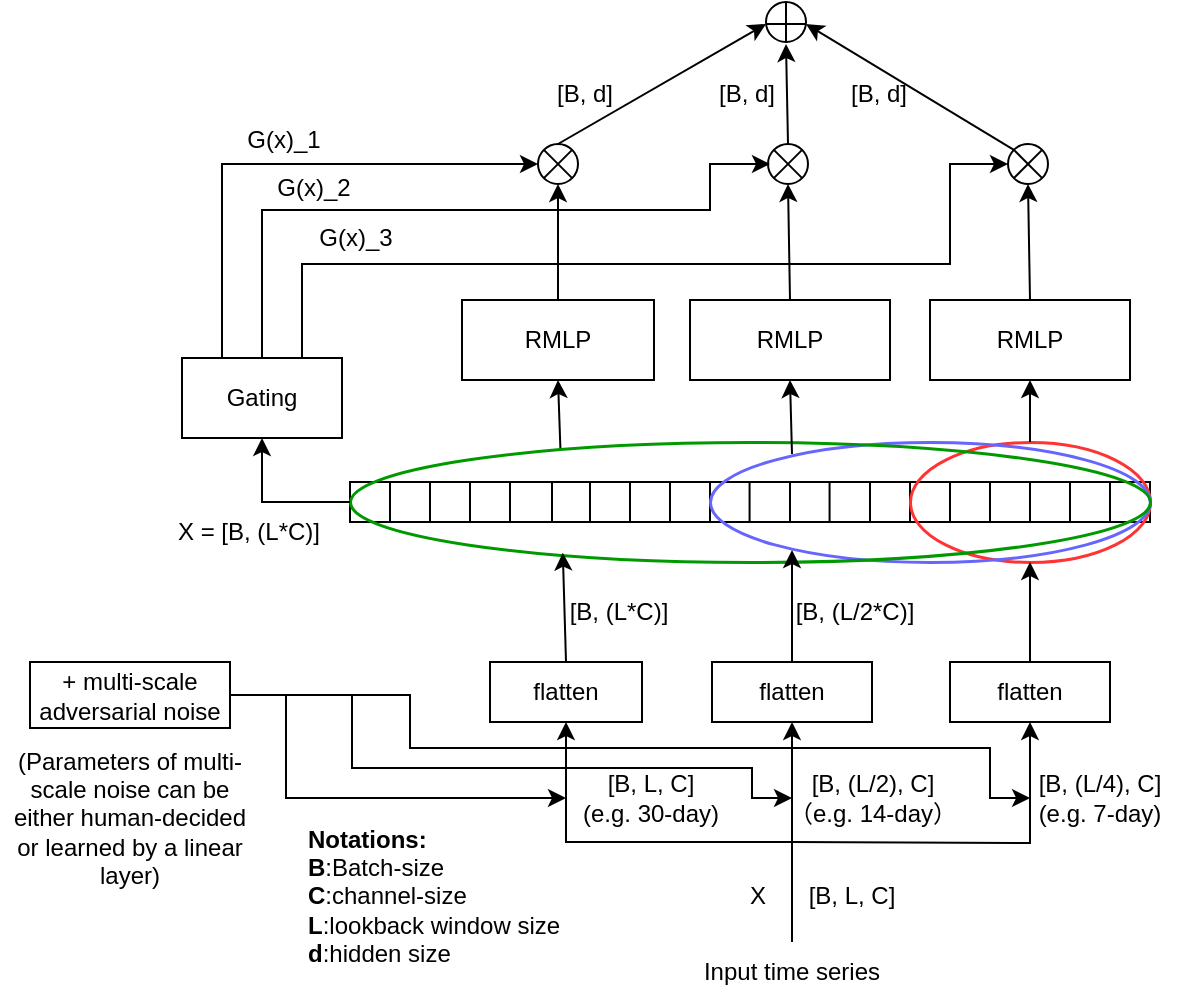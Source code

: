 <mxfile version="22.1.5" type="github">
  <diagram id="mCheTAdoRBEMM2ChDu2A" name="Page-1">
    <mxGraphModel dx="958" dy="434" grid="1" gridSize="10" guides="1" tooltips="1" connect="1" arrows="1" fold="1" page="1" pageScale="1" pageWidth="827" pageHeight="1169" math="0" shadow="0">
      <root>
        <mxCell id="0" />
        <mxCell id="1" parent="0" />
        <mxCell id="4p1qmTCOK1UH07okr2WW-84" value="" style="rounded=0;whiteSpace=wrap;html=1;" vertex="1" parent="1">
          <mxGeometry x="240" y="417" width="400" height="20" as="geometry" />
        </mxCell>
        <mxCell id="4p1qmTCOK1UH07okr2WW-85" value="" style="endArrow=none;html=1;rounded=0;exitX=0.06;exitY=0.006;exitDx=0;exitDy=0;exitPerimeter=0;entryX=0.06;entryY=1.006;entryDx=0;entryDy=0;entryPerimeter=0;" edge="1" parent="1">
          <mxGeometry width="50" height="50" relative="1" as="geometry">
            <mxPoint x="260.0" y="417.0" as="sourcePoint" />
            <mxPoint x="260.0" y="437.0" as="targetPoint" />
          </mxGeometry>
        </mxCell>
        <mxCell id="4p1qmTCOK1UH07okr2WW-86" value="" style="endArrow=none;html=1;rounded=0;exitX=0.06;exitY=0.006;exitDx=0;exitDy=0;exitPerimeter=0;entryX=0.06;entryY=1.006;entryDx=0;entryDy=0;entryPerimeter=0;" edge="1" parent="1">
          <mxGeometry width="50" height="50" relative="1" as="geometry">
            <mxPoint x="360" y="417" as="sourcePoint" />
            <mxPoint x="360" y="437" as="targetPoint" />
          </mxGeometry>
        </mxCell>
        <mxCell id="4p1qmTCOK1UH07okr2WW-87" value="" style="endArrow=none;html=1;rounded=0;exitX=0.06;exitY=0.006;exitDx=0;exitDy=0;exitPerimeter=0;entryX=0.06;entryY=1.006;entryDx=0;entryDy=0;entryPerimeter=0;" edge="1" parent="1">
          <mxGeometry width="50" height="50" relative="1" as="geometry">
            <mxPoint x="380" y="417" as="sourcePoint" />
            <mxPoint x="380" y="437" as="targetPoint" />
          </mxGeometry>
        </mxCell>
        <mxCell id="4p1qmTCOK1UH07okr2WW-88" value="" style="endArrow=none;html=1;rounded=0;exitX=0.06;exitY=0.006;exitDx=0;exitDy=0;exitPerimeter=0;entryX=0.06;entryY=1.006;entryDx=0;entryDy=0;entryPerimeter=0;" edge="1" parent="1">
          <mxGeometry width="50" height="50" relative="1" as="geometry">
            <mxPoint x="400" y="417" as="sourcePoint" />
            <mxPoint x="400" y="437" as="targetPoint" />
          </mxGeometry>
        </mxCell>
        <mxCell id="4p1qmTCOK1UH07okr2WW-89" value="" style="endArrow=none;html=1;rounded=0;exitX=0.06;exitY=0.006;exitDx=0;exitDy=0;exitPerimeter=0;entryX=0.06;entryY=1.006;entryDx=0;entryDy=0;entryPerimeter=0;" edge="1" parent="1">
          <mxGeometry width="50" height="50" relative="1" as="geometry">
            <mxPoint x="420" y="417" as="sourcePoint" />
            <mxPoint x="420" y="437" as="targetPoint" />
          </mxGeometry>
        </mxCell>
        <mxCell id="4p1qmTCOK1UH07okr2WW-90" value="" style="endArrow=none;html=1;rounded=0;exitX=0.06;exitY=0.006;exitDx=0;exitDy=0;exitPerimeter=0;entryX=0.06;entryY=1.006;entryDx=0;entryDy=0;entryPerimeter=0;" edge="1" parent="1">
          <mxGeometry width="50" height="50" relative="1" as="geometry">
            <mxPoint x="439.79" y="417" as="sourcePoint" />
            <mxPoint x="439.79" y="437" as="targetPoint" />
          </mxGeometry>
        </mxCell>
        <mxCell id="4p1qmTCOK1UH07okr2WW-91" value="" style="endArrow=none;html=1;rounded=0;exitX=0.06;exitY=0.006;exitDx=0;exitDy=0;exitPerimeter=0;entryX=0.06;entryY=1.006;entryDx=0;entryDy=0;entryPerimeter=0;" edge="1" parent="1">
          <mxGeometry width="50" height="50" relative="1" as="geometry">
            <mxPoint x="460" y="417" as="sourcePoint" />
            <mxPoint x="460" y="437" as="targetPoint" />
          </mxGeometry>
        </mxCell>
        <mxCell id="4p1qmTCOK1UH07okr2WW-92" value="" style="endArrow=none;html=1;rounded=0;exitX=0.06;exitY=0.006;exitDx=0;exitDy=0;exitPerimeter=0;entryX=0.06;entryY=1.006;entryDx=0;entryDy=0;entryPerimeter=0;" edge="1" parent="1">
          <mxGeometry width="50" height="50" relative="1" as="geometry">
            <mxPoint x="479.79" y="417" as="sourcePoint" />
            <mxPoint x="479.79" y="437" as="targetPoint" />
          </mxGeometry>
        </mxCell>
        <mxCell id="4p1qmTCOK1UH07okr2WW-93" value="" style="endArrow=none;html=1;rounded=0;exitX=0.06;exitY=0.006;exitDx=0;exitDy=0;exitPerimeter=0;entryX=0.06;entryY=1.006;entryDx=0;entryDy=0;entryPerimeter=0;" edge="1" parent="1">
          <mxGeometry width="50" height="50" relative="1" as="geometry">
            <mxPoint x="500" y="417" as="sourcePoint" />
            <mxPoint x="500" y="437" as="targetPoint" />
          </mxGeometry>
        </mxCell>
        <mxCell id="4p1qmTCOK1UH07okr2WW-94" value="" style="endArrow=none;html=1;rounded=0;exitX=0.06;exitY=0.006;exitDx=0;exitDy=0;exitPerimeter=0;entryX=0.06;entryY=1.006;entryDx=0;entryDy=0;entryPerimeter=0;" edge="1" parent="1">
          <mxGeometry width="50" height="50" relative="1" as="geometry">
            <mxPoint x="520" y="417" as="sourcePoint" />
            <mxPoint x="520" y="437" as="targetPoint" />
          </mxGeometry>
        </mxCell>
        <mxCell id="4p1qmTCOK1UH07okr2WW-95" value="" style="endArrow=none;html=1;rounded=0;exitX=0.06;exitY=0.006;exitDx=0;exitDy=0;exitPerimeter=0;entryX=0.06;entryY=1.006;entryDx=0;entryDy=0;entryPerimeter=0;" edge="1" parent="1">
          <mxGeometry width="50" height="50" relative="1" as="geometry">
            <mxPoint x="560" y="417" as="sourcePoint" />
            <mxPoint x="560" y="437" as="targetPoint" />
          </mxGeometry>
        </mxCell>
        <mxCell id="4p1qmTCOK1UH07okr2WW-96" value="" style="endArrow=none;html=1;rounded=0;exitX=0.06;exitY=0.006;exitDx=0;exitDy=0;exitPerimeter=0;entryX=0.06;entryY=1.006;entryDx=0;entryDy=0;entryPerimeter=0;" edge="1" parent="1">
          <mxGeometry width="50" height="50" relative="1" as="geometry">
            <mxPoint x="540" y="417" as="sourcePoint" />
            <mxPoint x="540" y="437" as="targetPoint" />
          </mxGeometry>
        </mxCell>
        <mxCell id="4p1qmTCOK1UH07okr2WW-97" value="" style="endArrow=none;html=1;rounded=0;exitX=0.06;exitY=0.006;exitDx=0;exitDy=0;exitPerimeter=0;entryX=0.06;entryY=1.006;entryDx=0;entryDy=0;entryPerimeter=0;" edge="1" parent="1">
          <mxGeometry width="50" height="50" relative="1" as="geometry">
            <mxPoint x="580" y="417" as="sourcePoint" />
            <mxPoint x="580" y="437" as="targetPoint" />
          </mxGeometry>
        </mxCell>
        <mxCell id="4p1qmTCOK1UH07okr2WW-98" value="" style="endArrow=none;html=1;rounded=0;exitX=0.06;exitY=0.006;exitDx=0;exitDy=0;exitPerimeter=0;entryX=0.06;entryY=1.006;entryDx=0;entryDy=0;entryPerimeter=0;" edge="1" parent="1">
          <mxGeometry width="50" height="50" relative="1" as="geometry">
            <mxPoint x="600" y="417" as="sourcePoint" />
            <mxPoint x="600" y="437" as="targetPoint" />
          </mxGeometry>
        </mxCell>
        <mxCell id="4p1qmTCOK1UH07okr2WW-99" value="" style="endArrow=none;html=1;rounded=0;exitX=0.06;exitY=0.006;exitDx=0;exitDy=0;exitPerimeter=0;entryX=0.06;entryY=1.006;entryDx=0;entryDy=0;entryPerimeter=0;" edge="1" parent="1">
          <mxGeometry width="50" height="50" relative="1" as="geometry">
            <mxPoint x="620" y="417" as="sourcePoint" />
            <mxPoint x="620" y="437" as="targetPoint" />
          </mxGeometry>
        </mxCell>
        <mxCell id="4p1qmTCOK1UH07okr2WW-100" value="" style="ellipse;whiteSpace=wrap;html=1;fillColor=none;strokeColor=#FF3333;strokeWidth=1.5;" vertex="1" parent="1">
          <mxGeometry x="520" y="397" width="120" height="60" as="geometry" />
        </mxCell>
        <mxCell id="4p1qmTCOK1UH07okr2WW-101" value="" style="ellipse;whiteSpace=wrap;html=1;fillColor=none;strokeColor=#6666FF;strokeWidth=1.5;" vertex="1" parent="1">
          <mxGeometry x="420" y="397" width="220" height="60" as="geometry" />
        </mxCell>
        <mxCell id="4p1qmTCOK1UH07okr2WW-102" value="" style="ellipse;whiteSpace=wrap;html=1;fillColor=none;strokeColor=#009900;strokeWidth=1.5;" vertex="1" parent="1">
          <mxGeometry x="240" y="397" width="400" height="60" as="geometry" />
        </mxCell>
        <mxCell id="4p1qmTCOK1UH07okr2WW-103" value="RMLP" style="rounded=0;whiteSpace=wrap;html=1;" vertex="1" parent="1">
          <mxGeometry x="296" y="326" width="96" height="40" as="geometry" />
        </mxCell>
        <mxCell id="4p1qmTCOK1UH07okr2WW-104" value="RMLP" style="rounded=0;whiteSpace=wrap;html=1;" vertex="1" parent="1">
          <mxGeometry x="410" y="326" width="100" height="40" as="geometry" />
        </mxCell>
        <mxCell id="4p1qmTCOK1UH07okr2WW-105" value="RMLP" style="rounded=0;whiteSpace=wrap;html=1;" vertex="1" parent="1">
          <mxGeometry x="530" y="326" width="100" height="40" as="geometry" />
        </mxCell>
        <mxCell id="4p1qmTCOK1UH07okr2WW-106" value="" style="endArrow=classic;html=1;rounded=0;exitX=0.263;exitY=0.051;exitDx=0;exitDy=0;entryX=0.5;entryY=1;entryDx=0;entryDy=0;exitPerimeter=0;" edge="1" parent="1" source="4p1qmTCOK1UH07okr2WW-102" target="4p1qmTCOK1UH07okr2WW-103">
          <mxGeometry width="50" height="50" relative="1" as="geometry">
            <mxPoint x="390" y="347" as="sourcePoint" />
            <mxPoint x="440" y="297" as="targetPoint" />
          </mxGeometry>
        </mxCell>
        <mxCell id="4p1qmTCOK1UH07okr2WW-107" value="" style="endArrow=classic;html=1;rounded=0;entryX=0.5;entryY=1;entryDx=0;entryDy=0;" edge="1" parent="1" target="4p1qmTCOK1UH07okr2WW-104">
          <mxGeometry width="50" height="50" relative="1" as="geometry">
            <mxPoint x="461" y="403" as="sourcePoint" />
            <mxPoint x="460" y="343" as="targetPoint" />
          </mxGeometry>
        </mxCell>
        <mxCell id="4p1qmTCOK1UH07okr2WW-108" value="" style="endArrow=classic;html=1;rounded=0;exitX=0.5;exitY=0;exitDx=0;exitDy=0;entryX=0.5;entryY=1;entryDx=0;entryDy=0;" edge="1" parent="1" source="4p1qmTCOK1UH07okr2WW-100" target="4p1qmTCOK1UH07okr2WW-105">
          <mxGeometry width="50" height="50" relative="1" as="geometry">
            <mxPoint x="570" y="331.5" as="sourcePoint" />
            <mxPoint x="574" y="222.5" as="targetPoint" />
          </mxGeometry>
        </mxCell>
        <mxCell id="4p1qmTCOK1UH07okr2WW-109" value="Gating" style="rounded=0;whiteSpace=wrap;html=1;" vertex="1" parent="1">
          <mxGeometry x="156" y="355" width="80" height="40" as="geometry" />
        </mxCell>
        <mxCell id="4p1qmTCOK1UH07okr2WW-110" value="" style="endArrow=classic;html=1;rounded=0;exitX=0;exitY=0.5;exitDx=0;exitDy=0;entryX=0.5;entryY=1;entryDx=0;entryDy=0;" edge="1" parent="1" source="4p1qmTCOK1UH07okr2WW-84" target="4p1qmTCOK1UH07okr2WW-109">
          <mxGeometry width="50" height="50" relative="1" as="geometry">
            <mxPoint x="340" y="437" as="sourcePoint" />
            <mxPoint x="390" y="387" as="targetPoint" />
            <Array as="points">
              <mxPoint x="196" y="427" />
            </Array>
          </mxGeometry>
        </mxCell>
        <mxCell id="4p1qmTCOK1UH07okr2WW-111" value="" style="ellipse;whiteSpace=wrap;html=1;aspect=fixed;fillColor=none;" vertex="1" parent="1">
          <mxGeometry x="334" y="248" width="20" height="20" as="geometry" />
        </mxCell>
        <mxCell id="4p1qmTCOK1UH07okr2WW-112" value="" style="endArrow=none;html=1;rounded=0;exitX=0;exitY=1;exitDx=0;exitDy=0;entryX=1;entryY=0;entryDx=0;entryDy=0;" edge="1" parent="1" source="4p1qmTCOK1UH07okr2WW-111" target="4p1qmTCOK1UH07okr2WW-111">
          <mxGeometry width="50" height="50" relative="1" as="geometry">
            <mxPoint x="337.653" y="272.877" as="sourcePoint" />
            <mxPoint x="360.35" y="253.12" as="targetPoint" />
          </mxGeometry>
        </mxCell>
        <mxCell id="4p1qmTCOK1UH07okr2WW-113" value="" style="endArrow=none;html=1;rounded=0;exitX=0;exitY=0;exitDx=0;exitDy=0;entryX=1;entryY=1;entryDx=0;entryDy=0;" edge="1" parent="1" source="4p1qmTCOK1UH07okr2WW-111" target="4p1qmTCOK1UH07okr2WW-111">
          <mxGeometry width="50" height="50" relative="1" as="geometry">
            <mxPoint x="348" y="284" as="sourcePoint" />
            <mxPoint x="371" y="264" as="targetPoint" />
          </mxGeometry>
        </mxCell>
        <mxCell id="4p1qmTCOK1UH07okr2WW-114" value="" style="ellipse;whiteSpace=wrap;html=1;aspect=fixed;fillColor=none;" vertex="1" parent="1">
          <mxGeometry x="449" y="248" width="20" height="20" as="geometry" />
        </mxCell>
        <mxCell id="4p1qmTCOK1UH07okr2WW-115" value="" style="endArrow=none;html=1;rounded=0;exitX=0;exitY=1;exitDx=0;exitDy=0;entryX=1;entryY=0;entryDx=0;entryDy=0;" edge="1" parent="1" source="4p1qmTCOK1UH07okr2WW-114" target="4p1qmTCOK1UH07okr2WW-114">
          <mxGeometry width="50" height="50" relative="1" as="geometry">
            <mxPoint x="422.653" y="282.877" as="sourcePoint" />
            <mxPoint x="445.35" y="263.12" as="targetPoint" />
          </mxGeometry>
        </mxCell>
        <mxCell id="4p1qmTCOK1UH07okr2WW-116" value="" style="endArrow=none;html=1;rounded=0;exitX=0;exitY=0;exitDx=0;exitDy=0;entryX=1;entryY=1;entryDx=0;entryDy=0;" edge="1" parent="1" source="4p1qmTCOK1UH07okr2WW-114" target="4p1qmTCOK1UH07okr2WW-114">
          <mxGeometry width="50" height="50" relative="1" as="geometry">
            <mxPoint x="433" y="294" as="sourcePoint" />
            <mxPoint x="456" y="274" as="targetPoint" />
          </mxGeometry>
        </mxCell>
        <mxCell id="4p1qmTCOK1UH07okr2WW-117" value="" style="ellipse;whiteSpace=wrap;html=1;aspect=fixed;fillColor=none;" vertex="1" parent="1">
          <mxGeometry x="569" y="248" width="20" height="20" as="geometry" />
        </mxCell>
        <mxCell id="4p1qmTCOK1UH07okr2WW-118" value="" style="endArrow=none;html=1;rounded=0;exitX=0;exitY=1;exitDx=0;exitDy=0;entryX=1;entryY=0;entryDx=0;entryDy=0;" edge="1" parent="1" source="4p1qmTCOK1UH07okr2WW-117" target="4p1qmTCOK1UH07okr2WW-117">
          <mxGeometry width="50" height="50" relative="1" as="geometry">
            <mxPoint x="572.653" y="272.877" as="sourcePoint" />
            <mxPoint x="595.35" y="253.12" as="targetPoint" />
          </mxGeometry>
        </mxCell>
        <mxCell id="4p1qmTCOK1UH07okr2WW-119" value="" style="endArrow=none;html=1;rounded=0;exitX=0;exitY=0;exitDx=0;exitDy=0;entryX=1;entryY=1;entryDx=0;entryDy=0;" edge="1" parent="1" source="4p1qmTCOK1UH07okr2WW-117" target="4p1qmTCOK1UH07okr2WW-117">
          <mxGeometry width="50" height="50" relative="1" as="geometry">
            <mxPoint x="583" y="284" as="sourcePoint" />
            <mxPoint x="606" y="264" as="targetPoint" />
          </mxGeometry>
        </mxCell>
        <mxCell id="4p1qmTCOK1UH07okr2WW-120" value="" style="endArrow=classic;html=1;rounded=0;entryX=0;entryY=0.5;entryDx=0;entryDy=0;exitX=0.25;exitY=0;exitDx=0;exitDy=0;" edge="1" parent="1" source="4p1qmTCOK1UH07okr2WW-109" target="4p1qmTCOK1UH07okr2WW-111">
          <mxGeometry width="50" height="50" relative="1" as="geometry">
            <mxPoint x="176" y="350" as="sourcePoint" />
            <mxPoint x="270" y="238" as="targetPoint" />
            <Array as="points">
              <mxPoint x="176" y="258" />
            </Array>
          </mxGeometry>
        </mxCell>
        <mxCell id="4p1qmTCOK1UH07okr2WW-121" value="" style="endArrow=classic;html=1;rounded=0;exitX=0.5;exitY=0;exitDx=0;exitDy=0;entryX=0.5;entryY=1;entryDx=0;entryDy=0;" edge="1" parent="1" source="4p1qmTCOK1UH07okr2WW-103" target="4p1qmTCOK1UH07okr2WW-111">
          <mxGeometry width="50" height="50" relative="1" as="geometry">
            <mxPoint x="370" y="306" as="sourcePoint" />
            <mxPoint x="420" y="266" as="targetPoint" />
          </mxGeometry>
        </mxCell>
        <mxCell id="4p1qmTCOK1UH07okr2WW-122" value="" style="endArrow=classic;html=1;rounded=0;exitX=0.5;exitY=0;exitDx=0;exitDy=0;entryX=0.5;entryY=1;entryDx=0;entryDy=0;" edge="1" parent="1" source="4p1qmTCOK1UH07okr2WW-104" target="4p1qmTCOK1UH07okr2WW-114">
          <mxGeometry width="50" height="50" relative="1" as="geometry">
            <mxPoint x="330" y="246" as="sourcePoint" />
            <mxPoint x="380" y="196" as="targetPoint" />
          </mxGeometry>
        </mxCell>
        <mxCell id="4p1qmTCOK1UH07okr2WW-123" value="" style="endArrow=classic;html=1;rounded=0;exitX=0.5;exitY=0;exitDx=0;exitDy=0;entryX=0.5;entryY=1;entryDx=0;entryDy=0;" edge="1" parent="1" source="4p1qmTCOK1UH07okr2WW-105" target="4p1qmTCOK1UH07okr2WW-117">
          <mxGeometry width="50" height="50" relative="1" as="geometry">
            <mxPoint x="480" y="323" as="sourcePoint" />
            <mxPoint x="480" y="266" as="targetPoint" />
          </mxGeometry>
        </mxCell>
        <mxCell id="4p1qmTCOK1UH07okr2WW-124" value="" style="endArrow=classic;html=1;rounded=0;exitX=0.5;exitY=0;exitDx=0;exitDy=0;" edge="1" parent="1" source="4p1qmTCOK1UH07okr2WW-109">
          <mxGeometry width="50" height="50" relative="1" as="geometry">
            <mxPoint x="196" y="368" as="sourcePoint" />
            <mxPoint x="450" y="258" as="targetPoint" />
            <Array as="points">
              <mxPoint x="196" y="281" />
              <mxPoint x="420" y="281" />
              <mxPoint x="420" y="258" />
            </Array>
          </mxGeometry>
        </mxCell>
        <mxCell id="4p1qmTCOK1UH07okr2WW-125" value="" style="endArrow=classic;html=1;rounded=0;entryX=0;entryY=0.5;entryDx=0;entryDy=0;exitX=0.75;exitY=0;exitDx=0;exitDy=0;" edge="1" parent="1" source="4p1qmTCOK1UH07okr2WW-109" target="4p1qmTCOK1UH07okr2WW-117">
          <mxGeometry width="50" height="50" relative="1" as="geometry">
            <mxPoint x="220" y="350" as="sourcePoint" />
            <mxPoint x="470" y="268" as="targetPoint" />
            <Array as="points">
              <mxPoint x="216" y="308" />
              <mxPoint x="540" y="308" />
              <mxPoint x="540" y="258" />
            </Array>
          </mxGeometry>
        </mxCell>
        <mxCell id="4p1qmTCOK1UH07okr2WW-126" value="" style="ellipse;whiteSpace=wrap;html=1;aspect=fixed;fillColor=none;direction=east;flipH=1;flipV=1;" vertex="1" parent="1">
          <mxGeometry x="448" y="177" width="20" height="20" as="geometry" />
        </mxCell>
        <mxCell id="4p1qmTCOK1UH07okr2WW-127" value="" style="endArrow=none;html=1;rounded=0;exitX=0;exitY=0.5;exitDx=0;exitDy=0;entryX=1;entryY=0.5;entryDx=0;entryDy=0;" edge="1" parent="1">
          <mxGeometry width="50" height="50" relative="1" as="geometry">
            <mxPoint x="448" y="188" as="sourcePoint" />
            <mxPoint x="468" y="188" as="targetPoint" />
          </mxGeometry>
        </mxCell>
        <mxCell id="4p1qmTCOK1UH07okr2WW-128" value="" style="endArrow=none;html=1;rounded=0;exitX=0.5;exitY=0;exitDx=0;exitDy=0;entryX=0.5;entryY=1;entryDx=0;entryDy=0;" edge="1" parent="1" source="4p1qmTCOK1UH07okr2WW-126" target="4p1qmTCOK1UH07okr2WW-126">
          <mxGeometry width="50" height="50" relative="1" as="geometry">
            <mxPoint x="454" y="161.0" as="sourcePoint" />
            <mxPoint x="431" y="181.0" as="targetPoint" />
          </mxGeometry>
        </mxCell>
        <mxCell id="4p1qmTCOK1UH07okr2WW-129" value="" style="endArrow=classic;html=1;rounded=0;exitX=0.5;exitY=0;exitDx=0;exitDy=0;entryX=0;entryY=0.5;entryDx=0;entryDy=0;" edge="1" parent="1" source="4p1qmTCOK1UH07okr2WW-111">
          <mxGeometry width="50" height="50" relative="1" as="geometry">
            <mxPoint x="350" y="208" as="sourcePoint" />
            <mxPoint x="448" y="188" as="targetPoint" />
          </mxGeometry>
        </mxCell>
        <mxCell id="4p1qmTCOK1UH07okr2WW-130" value="" style="endArrow=classic;html=1;rounded=0;exitX=0.5;exitY=0;exitDx=0;exitDy=0;entryX=0.5;entryY=1;entryDx=0;entryDy=0;" edge="1" parent="1" source="4p1qmTCOK1UH07okr2WW-114">
          <mxGeometry width="50" height="50" relative="1" as="geometry">
            <mxPoint x="485" y="238" as="sourcePoint" />
            <mxPoint x="458" y="198" as="targetPoint" />
          </mxGeometry>
        </mxCell>
        <mxCell id="4p1qmTCOK1UH07okr2WW-131" style="edgeStyle=orthogonalEdgeStyle;rounded=0;orthogonalLoop=1;jettySize=auto;html=1;exitX=0.5;exitY=0;exitDx=0;exitDy=0;entryX=0.5;entryY=1;entryDx=0;entryDy=0;" edge="1" parent="1" target="4p1qmTCOK1UH07okr2WW-138">
          <mxGeometry relative="1" as="geometry">
            <mxPoint x="461" y="627" as="sourcePoint" />
            <mxPoint x="370" y="577" as="targetPoint" />
            <Array as="points">
              <mxPoint x="461" y="597" />
              <mxPoint x="348" y="597" />
            </Array>
          </mxGeometry>
        </mxCell>
        <mxCell id="4p1qmTCOK1UH07okr2WW-132" style="edgeStyle=orthogonalEdgeStyle;rounded=0;orthogonalLoop=1;jettySize=auto;html=1;entryX=0.5;entryY=1;entryDx=0;entryDy=0;" edge="1" parent="1" target="4p1qmTCOK1UH07okr2WW-140">
          <mxGeometry relative="1" as="geometry">
            <mxPoint x="461" y="597" as="sourcePoint" />
            <mxPoint x="577" y="577" as="targetPoint" />
          </mxGeometry>
        </mxCell>
        <mxCell id="4p1qmTCOK1UH07okr2WW-133" value="X" style="text;html=1;strokeColor=none;fillColor=none;align=center;verticalAlign=middle;whiteSpace=wrap;rounded=0;" vertex="1" parent="1">
          <mxGeometry x="434" y="609" width="20" height="30" as="geometry" />
        </mxCell>
        <mxCell id="4p1qmTCOK1UH07okr2WW-134" value="[B, L, C]" style="text;html=1;strokeColor=none;fillColor=none;align=center;verticalAlign=middle;whiteSpace=wrap;rounded=0;" vertex="1" parent="1">
          <mxGeometry x="466" y="609" width="50" height="30" as="geometry" />
        </mxCell>
        <mxCell id="4p1qmTCOK1UH07okr2WW-135" value="[B, L, C]&lt;br&gt;(e.g. 30-day)" style="text;html=1;strokeColor=none;fillColor=none;align=center;verticalAlign=middle;whiteSpace=wrap;rounded=0;" vertex="1" parent="1">
          <mxGeometry x="351" y="560" width="79" height="30" as="geometry" />
        </mxCell>
        <mxCell id="4p1qmTCOK1UH07okr2WW-136" value="[B, (L/2), C]&lt;br&gt;（e.g. 14-day）" style="text;html=1;strokeColor=none;fillColor=none;align=center;verticalAlign=middle;whiteSpace=wrap;rounded=0;" vertex="1" parent="1">
          <mxGeometry x="454" y="560" width="95" height="30" as="geometry" />
        </mxCell>
        <mxCell id="4p1qmTCOK1UH07okr2WW-137" value="[B, (L/4), C]&lt;br&gt;(e.g. 7-day)" style="text;html=1;strokeColor=none;fillColor=none;align=center;verticalAlign=middle;whiteSpace=wrap;rounded=0;" vertex="1" parent="1">
          <mxGeometry x="575" y="560" width="80" height="30" as="geometry" />
        </mxCell>
        <mxCell id="4p1qmTCOK1UH07okr2WW-138" value="flatten" style="rounded=0;whiteSpace=wrap;html=1;" vertex="1" parent="1">
          <mxGeometry x="310" y="507" width="76" height="30" as="geometry" />
        </mxCell>
        <mxCell id="4p1qmTCOK1UH07okr2WW-139" value="flatten" style="rounded=0;whiteSpace=wrap;html=1;" vertex="1" parent="1">
          <mxGeometry x="421" y="507" width="80" height="30" as="geometry" />
        </mxCell>
        <mxCell id="4p1qmTCOK1UH07okr2WW-140" value="flatten" style="rounded=0;whiteSpace=wrap;html=1;" vertex="1" parent="1">
          <mxGeometry x="540" y="507" width="80" height="30" as="geometry" />
        </mxCell>
        <mxCell id="4p1qmTCOK1UH07okr2WW-141" value="" style="endArrow=classic;html=1;rounded=0;exitX=0.5;exitY=0;exitDx=0;exitDy=0;entryX=0.266;entryY=0.922;entryDx=0;entryDy=0;entryPerimeter=0;" edge="1" parent="1" source="4p1qmTCOK1UH07okr2WW-138" target="4p1qmTCOK1UH07okr2WW-102">
          <mxGeometry width="50" height="50" relative="1" as="geometry">
            <mxPoint x="420" y="557" as="sourcePoint" />
            <mxPoint x="370" y="447" as="targetPoint" />
          </mxGeometry>
        </mxCell>
        <mxCell id="4p1qmTCOK1UH07okr2WW-142" value="" style="endArrow=classic;html=1;rounded=0;exitX=0.5;exitY=0;exitDx=0;exitDy=0;" edge="1" parent="1" source="4p1qmTCOK1UH07okr2WW-139">
          <mxGeometry width="50" height="50" relative="1" as="geometry">
            <mxPoint x="461" y="510" as="sourcePoint" />
            <mxPoint x="461" y="451" as="targetPoint" />
          </mxGeometry>
        </mxCell>
        <mxCell id="4p1qmTCOK1UH07okr2WW-143" value="" style="endArrow=classic;html=1;rounded=0;exitX=0.5;exitY=0;exitDx=0;exitDy=0;entryX=0.5;entryY=1;entryDx=0;entryDy=0;" edge="1" parent="1" source="4p1qmTCOK1UH07okr2WW-140" target="4p1qmTCOK1UH07okr2WW-100">
          <mxGeometry width="50" height="50" relative="1" as="geometry">
            <mxPoint x="430" y="397" as="sourcePoint" />
            <mxPoint x="570" y="467" as="targetPoint" />
          </mxGeometry>
        </mxCell>
        <mxCell id="4p1qmTCOK1UH07okr2WW-144" value="" style="endArrow=none;html=1;rounded=0;exitX=0.06;exitY=0.006;exitDx=0;exitDy=0;exitPerimeter=0;entryX=0.06;entryY=1.006;entryDx=0;entryDy=0;entryPerimeter=0;" edge="1" parent="1">
          <mxGeometry width="50" height="50" relative="1" as="geometry">
            <mxPoint x="341" y="417" as="sourcePoint" />
            <mxPoint x="341" y="437" as="targetPoint" />
          </mxGeometry>
        </mxCell>
        <mxCell id="4p1qmTCOK1UH07okr2WW-145" value="" style="endArrow=none;html=1;rounded=0;exitX=0.06;exitY=0.006;exitDx=0;exitDy=0;exitPerimeter=0;entryX=0.06;entryY=1.006;entryDx=0;entryDy=0;entryPerimeter=0;" edge="1" parent="1">
          <mxGeometry width="50" height="50" relative="1" as="geometry">
            <mxPoint x="320" y="417" as="sourcePoint" />
            <mxPoint x="320" y="437" as="targetPoint" />
          </mxGeometry>
        </mxCell>
        <mxCell id="4p1qmTCOK1UH07okr2WW-146" value="" style="endArrow=none;html=1;rounded=0;exitX=0.06;exitY=0.006;exitDx=0;exitDy=0;exitPerimeter=0;entryX=0.06;entryY=1.006;entryDx=0;entryDy=0;entryPerimeter=0;" edge="1" parent="1">
          <mxGeometry width="50" height="50" relative="1" as="geometry">
            <mxPoint x="300" y="417" as="sourcePoint" />
            <mxPoint x="300" y="437" as="targetPoint" />
          </mxGeometry>
        </mxCell>
        <mxCell id="4p1qmTCOK1UH07okr2WW-147" value="" style="endArrow=none;html=1;rounded=0;exitX=0.06;exitY=0.006;exitDx=0;exitDy=0;exitPerimeter=0;entryX=0.06;entryY=1.006;entryDx=0;entryDy=0;entryPerimeter=0;" edge="1" parent="1">
          <mxGeometry width="50" height="50" relative="1" as="geometry">
            <mxPoint x="280" y="417" as="sourcePoint" />
            <mxPoint x="280" y="437" as="targetPoint" />
          </mxGeometry>
        </mxCell>
        <mxCell id="4p1qmTCOK1UH07okr2WW-148" value="[B, (L*C)]" style="text;html=1;strokeColor=none;fillColor=none;align=center;verticalAlign=middle;whiteSpace=wrap;rounded=0;" vertex="1" parent="1">
          <mxGeometry x="335" y="467" width="79" height="30" as="geometry" />
        </mxCell>
        <mxCell id="4p1qmTCOK1UH07okr2WW-149" value="[B, (L/2*C)]" style="text;html=1;strokeColor=none;fillColor=none;align=center;verticalAlign=middle;whiteSpace=wrap;rounded=0;" vertex="1" parent="1">
          <mxGeometry x="445" y="467" width="95" height="30" as="geometry" />
        </mxCell>
        <mxCell id="4p1qmTCOK1UH07okr2WW-150" style="edgeStyle=orthogonalEdgeStyle;rounded=0;orthogonalLoop=1;jettySize=auto;html=1;exitX=0.5;exitY=1;exitDx=0;exitDy=0;" edge="1" parent="1" source="4p1qmTCOK1UH07okr2WW-103" target="4p1qmTCOK1UH07okr2WW-103">
          <mxGeometry relative="1" as="geometry" />
        </mxCell>
        <mxCell id="4p1qmTCOK1UH07okr2WW-151" value="&lt;b&gt;Notations:&lt;/b&gt;&lt;br&gt;&lt;b&gt;B&lt;/b&gt;:Batch-size&lt;br&gt;&lt;b&gt;C&lt;/b&gt;:channel-size&lt;br&gt;&lt;b&gt;L&lt;/b&gt;:lookback window size&lt;br&gt;&lt;b&gt;d&lt;/b&gt;:hidden size" style="text;html=1;strokeColor=none;fillColor=none;align=left;verticalAlign=middle;whiteSpace=wrap;rounded=0;" vertex="1" parent="1">
          <mxGeometry x="217" y="609" width="134" height="30" as="geometry" />
        </mxCell>
        <mxCell id="4p1qmTCOK1UH07okr2WW-152" style="edgeStyle=orthogonalEdgeStyle;rounded=0;orthogonalLoop=1;jettySize=auto;html=1;" edge="1" parent="1" source="4p1qmTCOK1UH07okr2WW-153" target="4p1qmTCOK1UH07okr2WW-139">
          <mxGeometry relative="1" as="geometry" />
        </mxCell>
        <mxCell id="4p1qmTCOK1UH07okr2WW-153" value="Input time series" style="text;html=1;strokeColor=none;fillColor=none;align=center;verticalAlign=middle;whiteSpace=wrap;rounded=0;" vertex="1" parent="1">
          <mxGeometry x="376" y="647" width="170" height="30" as="geometry" />
        </mxCell>
        <mxCell id="4p1qmTCOK1UH07okr2WW-154" value="[B, d]" style="text;html=1;strokeColor=none;fillColor=none;align=center;verticalAlign=middle;whiteSpace=wrap;rounded=0;" vertex="1" parent="1">
          <mxGeometry x="341" y="208" width="33" height="30" as="geometry" />
        </mxCell>
        <mxCell id="4p1qmTCOK1UH07okr2WW-155" value="[B, d]" style="text;html=1;strokeColor=none;fillColor=none;align=center;verticalAlign=middle;whiteSpace=wrap;rounded=0;" vertex="1" parent="1">
          <mxGeometry x="422" y="208" width="33" height="30" as="geometry" />
        </mxCell>
        <mxCell id="4p1qmTCOK1UH07okr2WW-156" value="[B, d]" style="text;html=1;strokeColor=none;fillColor=none;align=center;verticalAlign=middle;whiteSpace=wrap;rounded=0;" vertex="1" parent="1">
          <mxGeometry x="488" y="208" width="33" height="30" as="geometry" />
        </mxCell>
        <mxCell id="4p1qmTCOK1UH07okr2WW-157" value="" style="endArrow=classic;html=1;rounded=0;exitX=0;exitY=0;exitDx=0;exitDy=0;entryX=1;entryY=0.5;entryDx=0;entryDy=0;" edge="1" parent="1" source="4p1qmTCOK1UH07okr2WW-117">
          <mxGeometry width="50" height="50" relative="1" as="geometry">
            <mxPoint x="410" y="198" as="sourcePoint" />
            <mxPoint x="468" y="188" as="targetPoint" />
          </mxGeometry>
        </mxCell>
        <mxCell id="4p1qmTCOK1UH07okr2WW-158" value="X = [B, (L*C)]" style="text;html=1;strokeColor=none;fillColor=none;align=center;verticalAlign=middle;whiteSpace=wrap;rounded=0;" vertex="1" parent="1">
          <mxGeometry x="150" y="427" width="79" height="30" as="geometry" />
        </mxCell>
        <mxCell id="4p1qmTCOK1UH07okr2WW-159" value="G(x)_1" style="text;html=1;strokeColor=none;fillColor=none;align=center;verticalAlign=middle;whiteSpace=wrap;rounded=0;" vertex="1" parent="1">
          <mxGeometry x="185" y="238" width="44" height="16" as="geometry" />
        </mxCell>
        <mxCell id="4p1qmTCOK1UH07okr2WW-160" value="G(x)_2" style="text;html=1;strokeColor=none;fillColor=none;align=center;verticalAlign=middle;whiteSpace=wrap;rounded=0;" vertex="1" parent="1">
          <mxGeometry x="200" y="262" width="44" height="16" as="geometry" />
        </mxCell>
        <mxCell id="4p1qmTCOK1UH07okr2WW-161" value="G(x)_3" style="text;html=1;strokeColor=none;fillColor=none;align=center;verticalAlign=middle;whiteSpace=wrap;rounded=0;" vertex="1" parent="1">
          <mxGeometry x="221" y="287" width="44" height="16" as="geometry" />
        </mxCell>
        <mxCell id="4p1qmTCOK1UH07okr2WW-162" style="edgeStyle=orthogonalEdgeStyle;rounded=0;orthogonalLoop=1;jettySize=auto;html=1;" edge="1" parent="1">
          <mxGeometry relative="1" as="geometry">
            <Array as="points">
              <mxPoint x="208" y="524" />
              <mxPoint x="208" y="575" />
            </Array>
            <mxPoint x="178" y="523.488" as="sourcePoint" />
            <mxPoint x="348" y="575" as="targetPoint" />
          </mxGeometry>
        </mxCell>
        <mxCell id="4p1qmTCOK1UH07okr2WW-163" style="edgeStyle=orthogonalEdgeStyle;rounded=0;orthogonalLoop=1;jettySize=auto;html=1;" edge="1" parent="1">
          <mxGeometry relative="1" as="geometry">
            <Array as="points">
              <mxPoint x="241" y="524" />
              <mxPoint x="241" y="560" />
              <mxPoint x="441" y="560" />
              <mxPoint x="441" y="575" />
            </Array>
            <mxPoint x="181" y="523.488" as="sourcePoint" />
            <mxPoint x="461" y="575" as="targetPoint" />
          </mxGeometry>
        </mxCell>
        <mxCell id="4p1qmTCOK1UH07okr2WW-164" style="edgeStyle=orthogonalEdgeStyle;rounded=0;orthogonalLoop=1;jettySize=auto;html=1;entryX=0.063;entryY=0.5;entryDx=0;entryDy=0;entryPerimeter=0;" edge="1" parent="1" source="4p1qmTCOK1UH07okr2WW-165" target="4p1qmTCOK1UH07okr2WW-137">
          <mxGeometry relative="1" as="geometry">
            <mxPoint x="270" y="550" as="targetPoint" />
            <Array as="points">
              <mxPoint x="270" y="524" />
              <mxPoint x="270" y="550" />
              <mxPoint x="560" y="550" />
              <mxPoint x="560" y="575" />
            </Array>
          </mxGeometry>
        </mxCell>
        <mxCell id="4p1qmTCOK1UH07okr2WW-165" value="+ multi-scale&lt;br&gt;adversarial noise" style="rounded=0;whiteSpace=wrap;html=1;" vertex="1" parent="1">
          <mxGeometry x="80" y="507" width="100" height="33" as="geometry" />
        </mxCell>
        <mxCell id="4p1qmTCOK1UH07okr2WW-166" value="(Parameters of multi-scale noise can be either human-decided or learned by a linear layer)" style="text;html=1;strokeColor=none;fillColor=none;align=center;verticalAlign=middle;whiteSpace=wrap;rounded=0;" vertex="1" parent="1">
          <mxGeometry x="65" y="570" width="130" height="30" as="geometry" />
        </mxCell>
      </root>
    </mxGraphModel>
  </diagram>
</mxfile>
